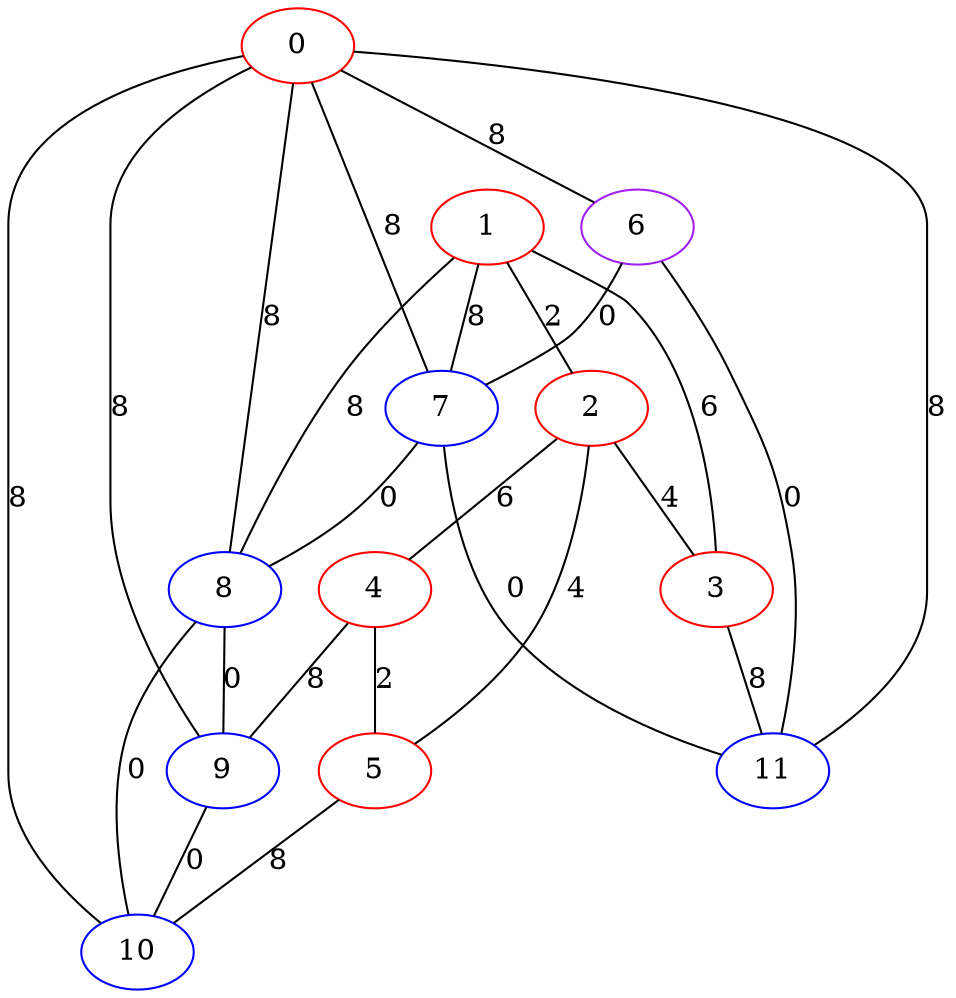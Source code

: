 graph "" {
0 [color=red, weight=1];
1 [color=red, weight=1];
2 [color=red, weight=1];
3 [color=red, weight=1];
4 [color=red, weight=1];
5 [color=red, weight=1];
6 [color=purple, weight=4];
7 [color=blue, weight=3];
8 [color=blue, weight=3];
9 [color=blue, weight=3];
10 [color=blue, weight=3];
11 [color=blue, weight=3];
0 -- 6  [key=0, label=8];
0 -- 7  [key=0, label=8];
0 -- 8  [key=0, label=8];
0 -- 9  [key=0, label=8];
0 -- 10  [key=0, label=8];
0 -- 11  [key=0, label=8];
1 -- 8  [key=0, label=8];
1 -- 2  [key=0, label=2];
1 -- 3  [key=0, label=6];
1 -- 7  [key=0, label=8];
2 -- 3  [key=0, label=4];
2 -- 4  [key=0, label=6];
2 -- 5  [key=0, label=4];
3 -- 11  [key=0, label=8];
4 -- 9  [key=0, label=8];
4 -- 5  [key=0, label=2];
5 -- 10  [key=0, label=8];
6 -- 11  [key=0, label=0];
6 -- 7  [key=0, label=0];
7 -- 8  [key=0, label=0];
7 -- 11  [key=0, label=0];
8 -- 9  [key=0, label=0];
8 -- 10  [key=0, label=0];
9 -- 10  [key=0, label=0];
}
